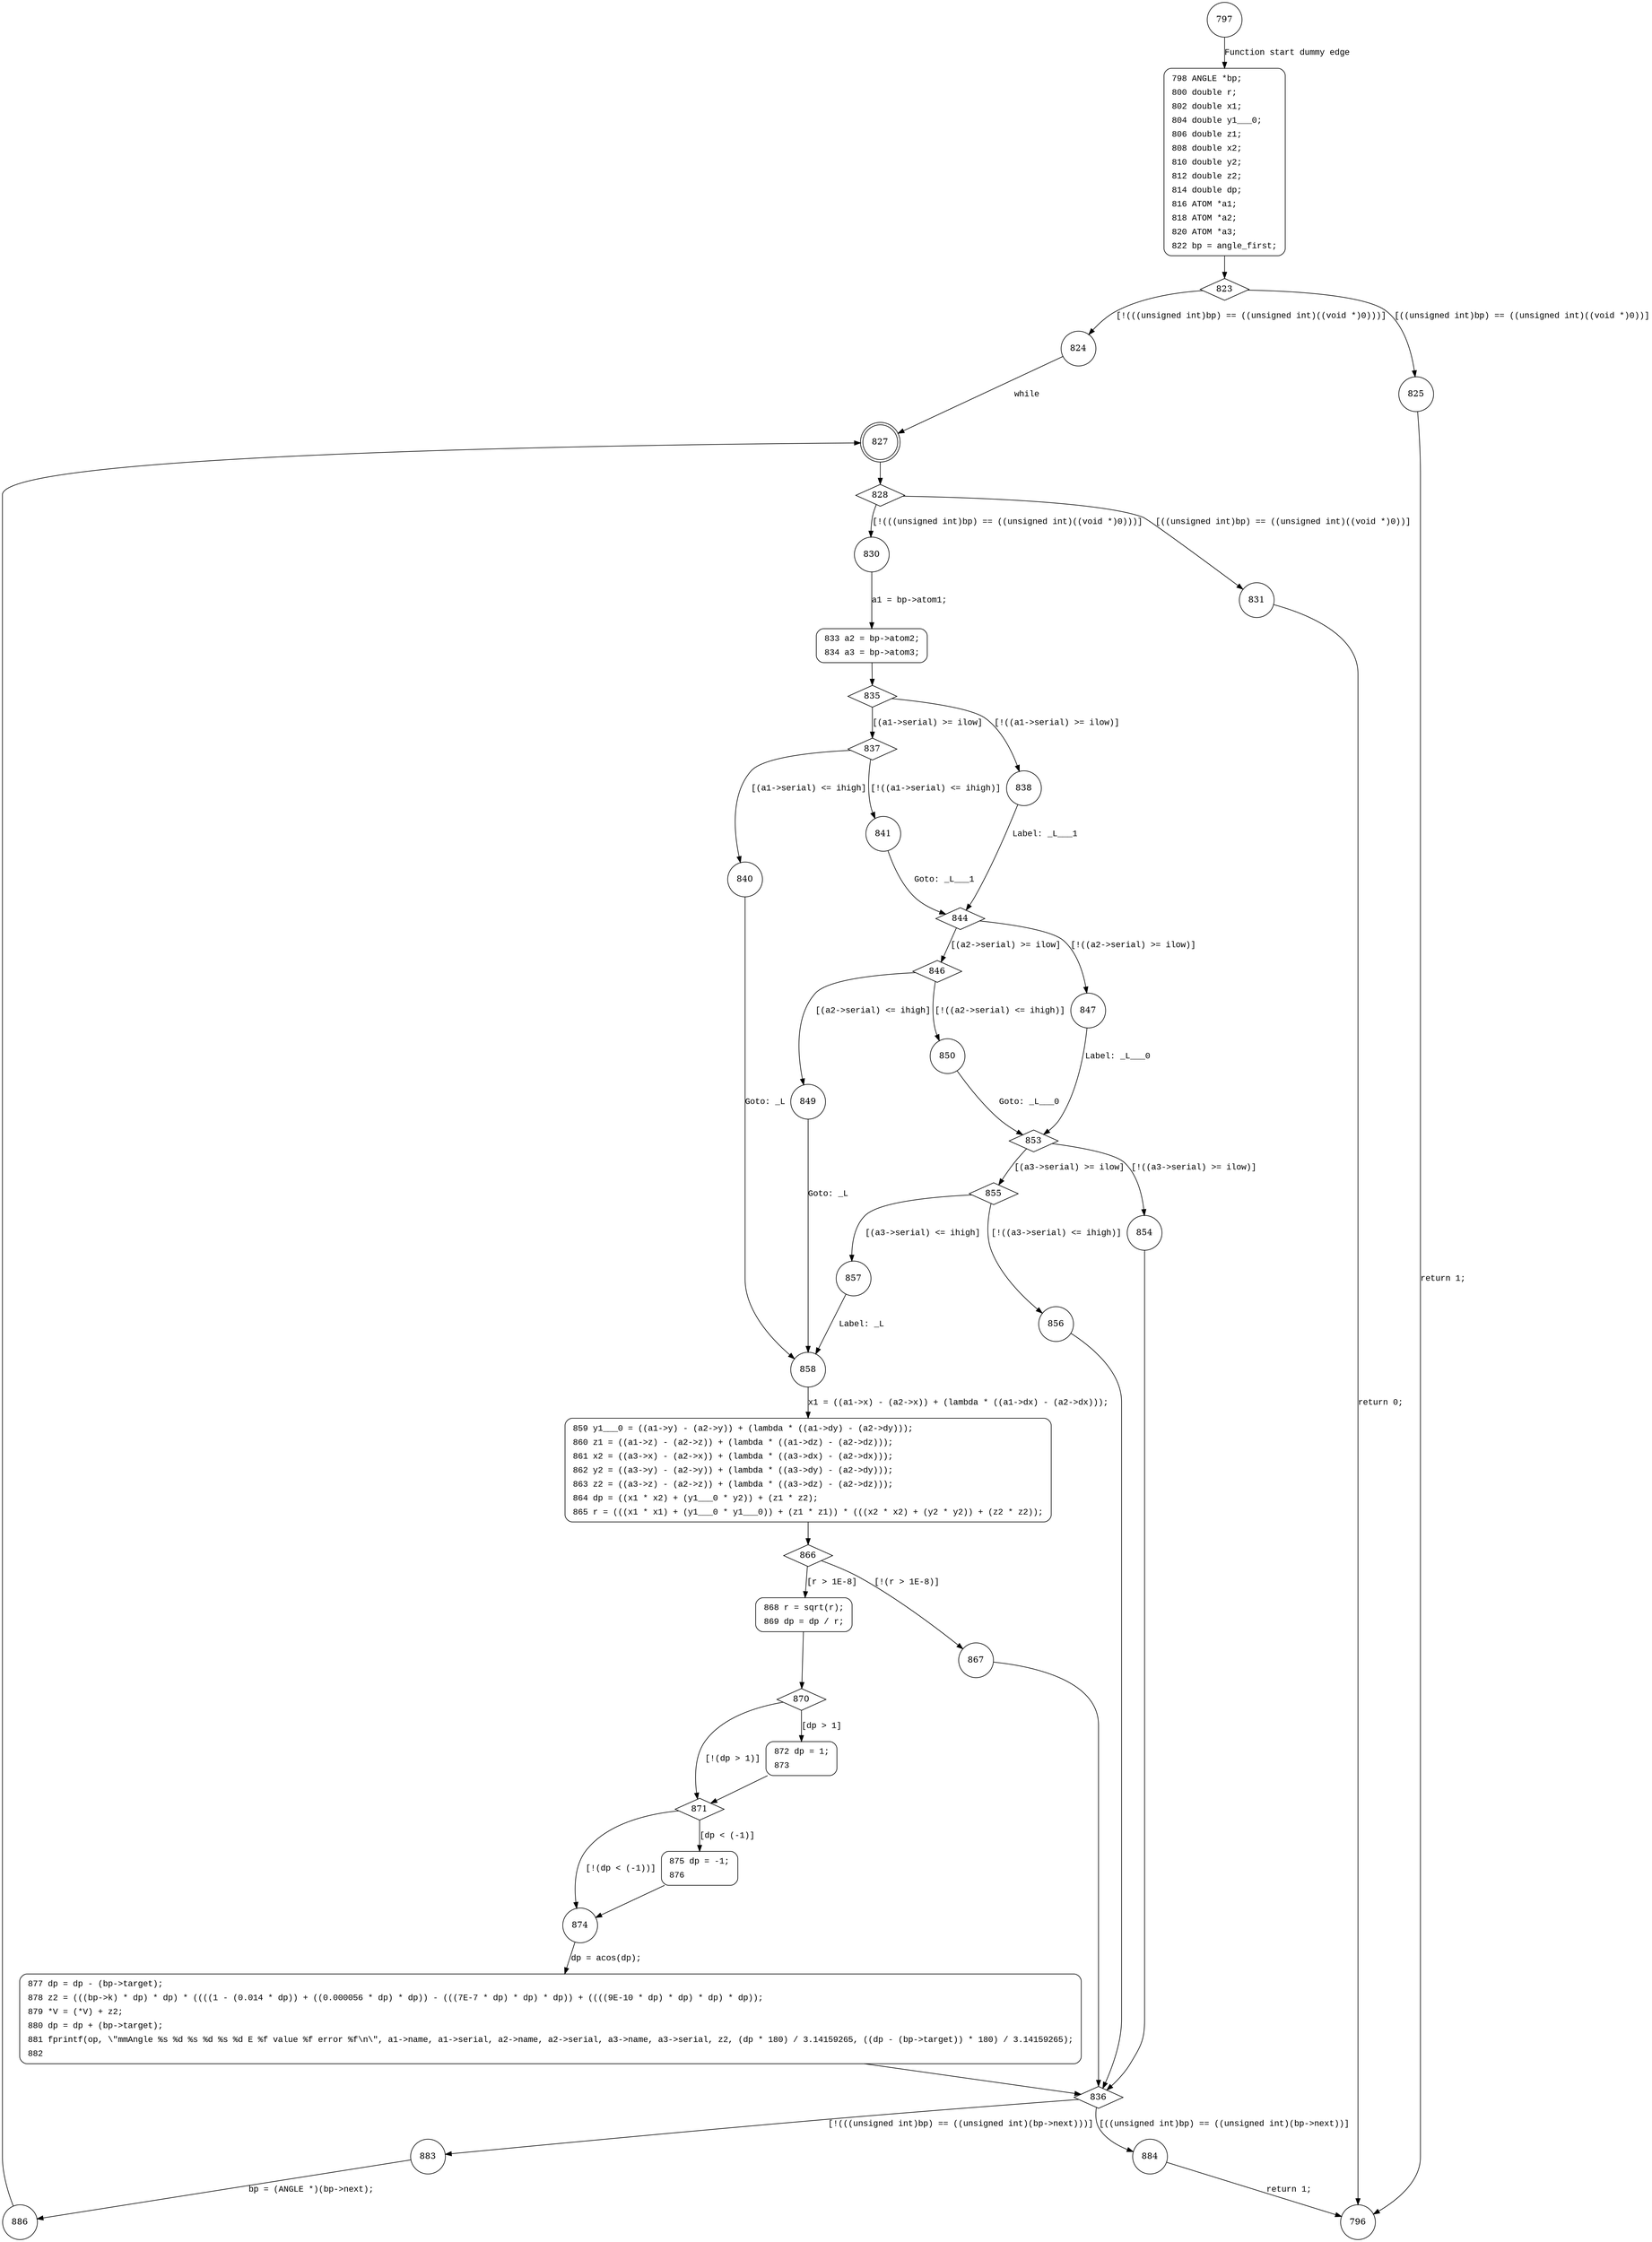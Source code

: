 digraph a_mmangle {
797 [shape="circle"]
798 [shape="circle"]
823 [shape="diamond"]
824 [shape="circle"]
825 [shape="circle"]
827 [shape="doublecircle"]
828 [shape="diamond"]
830 [shape="circle"]
831 [shape="circle"]
833 [shape="circle"]
835 [shape="diamond"]
838 [shape="circle"]
837 [shape="diamond"]
841 [shape="circle"]
840 [shape="circle"]
858 [shape="circle"]
859 [shape="circle"]
866 [shape="diamond"]
867 [shape="circle"]
868 [shape="circle"]
870 [shape="diamond"]
871 [shape="diamond"]
872 [shape="circle"]
874 [shape="circle"]
875 [shape="circle"]
877 [shape="circle"]
836 [shape="diamond"]
883 [shape="circle"]
884 [shape="circle"]
886 [shape="circle"]
844 [shape="diamond"]
847 [shape="circle"]
846 [shape="diamond"]
850 [shape="circle"]
849 [shape="circle"]
853 [shape="diamond"]
854 [shape="circle"]
855 [shape="diamond"]
856 [shape="circle"]
857 [shape="circle"]
796 [shape="circle"]
798 [style="filled,bold" penwidth="1" fillcolor="white" fontname="Courier New" shape="Mrecord" label=<<table border="0" cellborder="0" cellpadding="3" bgcolor="white"><tr><td align="right">798</td><td align="left">ANGLE *bp;</td></tr><tr><td align="right">800</td><td align="left">double r;</td></tr><tr><td align="right">802</td><td align="left">double x1;</td></tr><tr><td align="right">804</td><td align="left">double y1___0;</td></tr><tr><td align="right">806</td><td align="left">double z1;</td></tr><tr><td align="right">808</td><td align="left">double x2;</td></tr><tr><td align="right">810</td><td align="left">double y2;</td></tr><tr><td align="right">812</td><td align="left">double z2;</td></tr><tr><td align="right">814</td><td align="left">double dp;</td></tr><tr><td align="right">816</td><td align="left">ATOM *a1;</td></tr><tr><td align="right">818</td><td align="left">ATOM *a2;</td></tr><tr><td align="right">820</td><td align="left">ATOM *a3;</td></tr><tr><td align="right">822</td><td align="left">bp = angle_first;</td></tr></table>>]
798 -> 823[label=""]
833 [style="filled,bold" penwidth="1" fillcolor="white" fontname="Courier New" shape="Mrecord" label=<<table border="0" cellborder="0" cellpadding="3" bgcolor="white"><tr><td align="right">833</td><td align="left">a2 = bp-&gt;atom2;</td></tr><tr><td align="right">834</td><td align="left">a3 = bp-&gt;atom3;</td></tr></table>>]
833 -> 835[label=""]
859 [style="filled,bold" penwidth="1" fillcolor="white" fontname="Courier New" shape="Mrecord" label=<<table border="0" cellborder="0" cellpadding="3" bgcolor="white"><tr><td align="right">859</td><td align="left">y1___0 = ((a1-&gt;y) - (a2-&gt;y)) + (lambda * ((a1-&gt;dy) - (a2-&gt;dy)));</td></tr><tr><td align="right">860</td><td align="left">z1 = ((a1-&gt;z) - (a2-&gt;z)) + (lambda * ((a1-&gt;dz) - (a2-&gt;dz)));</td></tr><tr><td align="right">861</td><td align="left">x2 = ((a3-&gt;x) - (a2-&gt;x)) + (lambda * ((a3-&gt;dx) - (a2-&gt;dx)));</td></tr><tr><td align="right">862</td><td align="left">y2 = ((a3-&gt;y) - (a2-&gt;y)) + (lambda * ((a3-&gt;dy) - (a2-&gt;dy)));</td></tr><tr><td align="right">863</td><td align="left">z2 = ((a3-&gt;z) - (a2-&gt;z)) + (lambda * ((a3-&gt;dz) - (a2-&gt;dz)));</td></tr><tr><td align="right">864</td><td align="left">dp = ((x1 * x2) + (y1___0 * y2)) + (z1 * z2);</td></tr><tr><td align="right">865</td><td align="left">r = (((x1 * x1) + (y1___0 * y1___0)) + (z1 * z1)) * (((x2 * x2) + (y2 * y2)) + (z2 * z2));</td></tr></table>>]
859 -> 866[label=""]
868 [style="filled,bold" penwidth="1" fillcolor="white" fontname="Courier New" shape="Mrecord" label=<<table border="0" cellborder="0" cellpadding="3" bgcolor="white"><tr><td align="right">868</td><td align="left">r = sqrt(r);</td></tr><tr><td align="right">869</td><td align="left">dp = dp / r;</td></tr></table>>]
868 -> 870[label=""]
872 [style="filled,bold" penwidth="1" fillcolor="white" fontname="Courier New" shape="Mrecord" label=<<table border="0" cellborder="0" cellpadding="3" bgcolor="white"><tr><td align="right">872</td><td align="left">dp = 1;</td></tr><tr><td align="right">873</td><td align="left"></td></tr></table>>]
872 -> 871[label=""]
875 [style="filled,bold" penwidth="1" fillcolor="white" fontname="Courier New" shape="Mrecord" label=<<table border="0" cellborder="0" cellpadding="3" bgcolor="white"><tr><td align="right">875</td><td align="left">dp = -1;</td></tr><tr><td align="right">876</td><td align="left"></td></tr></table>>]
875 -> 874[label=""]
877 [style="filled,bold" penwidth="1" fillcolor="white" fontname="Courier New" shape="Mrecord" label=<<table border="0" cellborder="0" cellpadding="3" bgcolor="white"><tr><td align="right">877</td><td align="left">dp = dp - (bp-&gt;target);</td></tr><tr><td align="right">878</td><td align="left">z2 = (((bp-&gt;k) * dp) * dp) * ((((1 - (0.014 * dp)) + ((0.000056 * dp) * dp)) - (((7E-7 * dp) * dp) * dp)) + ((((9E-10 * dp) * dp) * dp) * dp));</td></tr><tr><td align="right">879</td><td align="left">*V = (*V) + z2;</td></tr><tr><td align="right">880</td><td align="left">dp = dp + (bp-&gt;target);</td></tr><tr><td align="right">881</td><td align="left">fprintf(op, \"mmAngle %s %d %s %d %s %d E %f value %f error %f\n\", a1-&gt;name, a1-&gt;serial, a2-&gt;name, a2-&gt;serial, a3-&gt;name, a3-&gt;serial, z2, (dp * 180) / 3.14159265, ((dp - (bp-&gt;target)) * 180) / 3.14159265);</td></tr><tr><td align="right">882</td><td align="left"></td></tr></table>>]
877 -> 836[label=""]
797 -> 798 [label="Function start dummy edge" fontname="Courier New"]
823 -> 824 [label="[!(((unsigned int)bp) == ((unsigned int)((void *)0)))]" fontname="Courier New"]
823 -> 825 [label="[((unsigned int)bp) == ((unsigned int)((void *)0))]" fontname="Courier New"]
824 -> 827 [label="while" fontname="Courier New"]
827 -> 828 [label="" fontname="Courier New"]
828 -> 830 [label="[!(((unsigned int)bp) == ((unsigned int)((void *)0)))]" fontname="Courier New"]
828 -> 831 [label="[((unsigned int)bp) == ((unsigned int)((void *)0))]" fontname="Courier New"]
830 -> 833 [label="a1 = bp->atom1;" fontname="Courier New"]
835 -> 838 [label="[!((a1->serial) >= ilow)]" fontname="Courier New"]
835 -> 837 [label="[(a1->serial) >= ilow]" fontname="Courier New"]
837 -> 841 [label="[!((a1->serial) <= ihigh)]" fontname="Courier New"]
837 -> 840 [label="[(a1->serial) <= ihigh]" fontname="Courier New"]
858 -> 859 [label="x1 = ((a1->x) - (a2->x)) + (lambda * ((a1->dx) - (a2->dx)));" fontname="Courier New"]
866 -> 867 [label="[!(r > 1E-8)]" fontname="Courier New"]
866 -> 868 [label="[r > 1E-8]" fontname="Courier New"]
870 -> 871 [label="[!(dp > 1)]" fontname="Courier New"]
870 -> 872 [label="[dp > 1]" fontname="Courier New"]
871 -> 874 [label="[!(dp < (-1))]" fontname="Courier New"]
871 -> 875 [label="[dp < (-1)]" fontname="Courier New"]
874 -> 877 [label="dp = acos(dp);" fontname="Courier New"]
836 -> 883 [label="[!(((unsigned int)bp) == ((unsigned int)(bp->next)))]" fontname="Courier New"]
836 -> 884 [label="[((unsigned int)bp) == ((unsigned int)(bp->next))]" fontname="Courier New"]
883 -> 886 [label="bp = (ANGLE *)(bp->next);" fontname="Courier New"]
867 -> 836 [label="" fontname="Courier New"]
844 -> 847 [label="[!((a2->serial) >= ilow)]" fontname="Courier New"]
844 -> 846 [label="[(a2->serial) >= ilow]" fontname="Courier New"]
846 -> 850 [label="[!((a2->serial) <= ihigh)]" fontname="Courier New"]
846 -> 849 [label="[(a2->serial) <= ihigh]" fontname="Courier New"]
850 -> 853 [label="Goto: _L___0" fontname="Courier New"]
853 -> 854 [label="[!((a3->serial) >= ilow)]" fontname="Courier New"]
853 -> 855 [label="[(a3->serial) >= ilow]" fontname="Courier New"]
855 -> 856 [label="[!((a3->serial) <= ihigh)]" fontname="Courier New"]
855 -> 857 [label="[(a3->serial) <= ihigh]" fontname="Courier New"]
856 -> 836 [label="" fontname="Courier New"]
847 -> 853 [label="Label: _L___0" fontname="Courier New"]
825 -> 796 [label="return 1;" fontname="Courier New"]
831 -> 796 [label="return 0;" fontname="Courier New"]
840 -> 858 [label="Goto: _L" fontname="Courier New"]
884 -> 796 [label="return 1;" fontname="Courier New"]
886 -> 827 [label="" fontname="Courier New"]
841 -> 844 [label="Goto: _L___1" fontname="Courier New"]
849 -> 858 [label="Goto: _L" fontname="Courier New"]
857 -> 858 [label="Label: _L" fontname="Courier New"]
854 -> 836 [label="" fontname="Courier New"]
838 -> 844 [label="Label: _L___1" fontname="Courier New"]
}